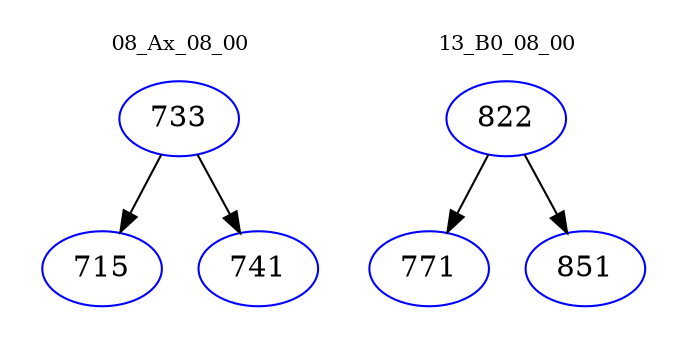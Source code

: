 digraph{
subgraph cluster_0 {
color = white
label = "08_Ax_08_00";
fontsize=10;
T0_733 [label="733", color="blue"]
T0_733 -> T0_715 [color="black"]
T0_715 [label="715", color="blue"]
T0_733 -> T0_741 [color="black"]
T0_741 [label="741", color="blue"]
}
subgraph cluster_1 {
color = white
label = "13_B0_08_00";
fontsize=10;
T1_822 [label="822", color="blue"]
T1_822 -> T1_771 [color="black"]
T1_771 [label="771", color="blue"]
T1_822 -> T1_851 [color="black"]
T1_851 [label="851", color="blue"]
}
}
